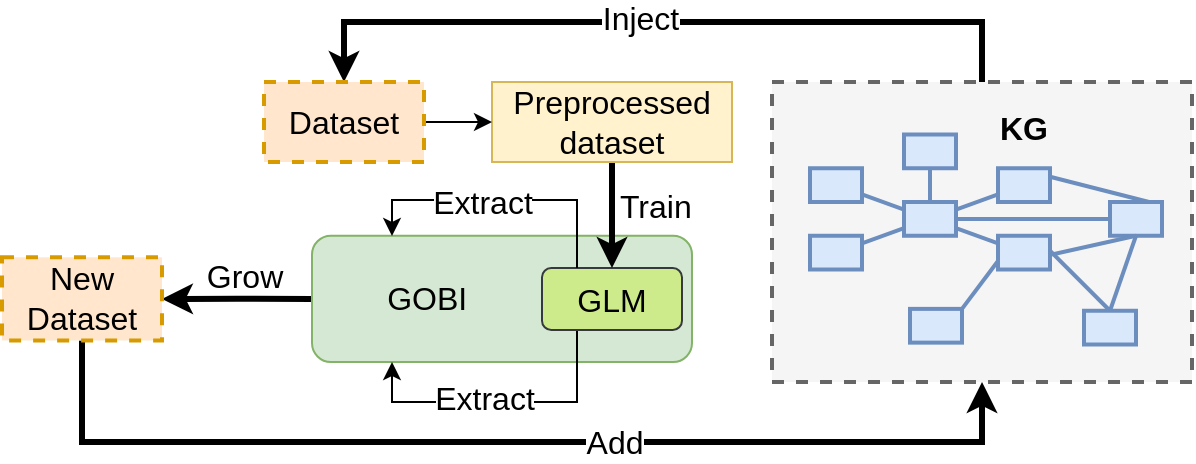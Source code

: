 <mxfile version="21.7.5" type="github">
  <diagram id="C5RBs43oDa-KdzZeNtuy" name="Page-1">
    <mxGraphModel dx="1309" dy="992" grid="1" gridSize="10" guides="1" tooltips="1" connect="1" arrows="1" fold="1" page="1" pageScale="1" pageWidth="827" pageHeight="1169" math="0" shadow="0">
      <root>
        <mxCell id="WIyWlLk6GJQsqaUBKTNV-0" />
        <mxCell id="WIyWlLk6GJQsqaUBKTNV-1" parent="WIyWlLk6GJQsqaUBKTNV-0" />
        <mxCell id="9-DIKQarRm8jcJujgLMe-28" style="edgeStyle=orthogonalEdgeStyle;rounded=0;orthogonalLoop=1;jettySize=auto;html=1;exitX=0;exitY=0.5;exitDx=0;exitDy=0;strokeWidth=3;" edge="1" parent="WIyWlLk6GJQsqaUBKTNV-1" source="VLkjjHOsaNSiTmbBTy0C-4" target="9-DIKQarRm8jcJujgLMe-27">
          <mxGeometry relative="1" as="geometry" />
        </mxCell>
        <mxCell id="9-DIKQarRm8jcJujgLMe-30" value="&lt;font style=&quot;font-size: 16px;&quot;&gt;Grow&lt;/font&gt;" style="edgeLabel;html=1;align=center;verticalAlign=bottom;resizable=0;points=[];labelPosition=center;verticalLabelPosition=top;labelBackgroundColor=none;" vertex="1" connectable="0" parent="9-DIKQarRm8jcJujgLMe-28">
          <mxGeometry relative="1" as="geometry">
            <mxPoint x="3" as="offset" />
          </mxGeometry>
        </mxCell>
        <mxCell id="VLkjjHOsaNSiTmbBTy0C-4" value="&lt;font style=&quot;font-size: 16px;&quot;&gt;&lt;span style=&quot;white-space: pre;&quot;&gt;&#x9;&lt;/span&gt;GOBI&lt;/font&gt;" style="rounded=1;whiteSpace=wrap;html=1;fontSize=12;glass=0;strokeWidth=1;shadow=0;align=left;fillColor=#d5e8d4;strokeColor=#82b366;" parent="WIyWlLk6GJQsqaUBKTNV-1" vertex="1">
          <mxGeometry x="290" y="276.88" width="190" height="63.12" as="geometry" />
        </mxCell>
        <mxCell id="9-DIKQarRm8jcJujgLMe-25" style="edgeStyle=orthogonalEdgeStyle;rounded=0;orthogonalLoop=1;jettySize=auto;html=1;exitX=0.25;exitY=1;exitDx=0;exitDy=0;endArrow=classic;endFill=1;strokeWidth=1;startArrow=none;startFill=0;" edge="1" parent="WIyWlLk6GJQsqaUBKTNV-1" source="WIyWlLk6GJQsqaUBKTNV-3">
          <mxGeometry relative="1" as="geometry">
            <mxPoint x="330" y="340" as="targetPoint" />
            <Array as="points">
              <mxPoint x="423" y="360" />
              <mxPoint x="330" y="360" />
              <mxPoint x="330" y="340" />
            </Array>
          </mxGeometry>
        </mxCell>
        <mxCell id="9-DIKQarRm8jcJujgLMe-26" value="&lt;font style=&quot;font-size: 16px;&quot;&gt;Extract&lt;/font&gt;" style="edgeLabel;html=1;align=center;verticalAlign=middle;resizable=0;points=[];" vertex="1" connectable="0" parent="9-DIKQarRm8jcJujgLMe-25">
          <mxGeometry x="0.213" y="-2" relative="1" as="geometry">
            <mxPoint x="7" as="offset" />
          </mxGeometry>
        </mxCell>
        <mxCell id="WIyWlLk6GJQsqaUBKTNV-3" value="&lt;font style=&quot;font-size: 16px;&quot;&gt;GLM&lt;/font&gt;" style="rounded=1;whiteSpace=wrap;html=1;fontSize=12;glass=0;strokeWidth=1;shadow=0;fillColor=#cdeb8b;strokeColor=#36393d;" parent="WIyWlLk6GJQsqaUBKTNV-1" vertex="1">
          <mxGeometry x="405" y="293" width="70" height="31" as="geometry" />
        </mxCell>
        <mxCell id="VLkjjHOsaNSiTmbBTy0C-1" value="" style="edgeStyle=orthogonalEdgeStyle;rounded=0;orthogonalLoop=1;jettySize=auto;html=1;endArrow=classic;endFill=1;startArrow=none;startFill=0;strokeWidth=3;" parent="WIyWlLk6GJQsqaUBKTNV-1" source="VLkjjHOsaNSiTmbBTy0C-0" target="WIyWlLk6GJQsqaUBKTNV-3" edge="1">
          <mxGeometry relative="1" as="geometry" />
        </mxCell>
        <mxCell id="9-DIKQarRm8jcJujgLMe-4" value="&lt;font style=&quot;font-size: 16px;&quot;&gt;Train&lt;/font&gt;" style="edgeLabel;html=1;align=left;verticalAlign=middle;resizable=0;points=[];labelPosition=right;verticalLabelPosition=middle;labelBackgroundColor=none;" vertex="1" connectable="0" parent="VLkjjHOsaNSiTmbBTy0C-1">
          <mxGeometry x="0.388" relative="1" as="geometry">
            <mxPoint x="2" y="-15" as="offset" />
          </mxGeometry>
        </mxCell>
        <mxCell id="VLkjjHOsaNSiTmbBTy0C-0" value="&lt;font style=&quot;font-size: 16px;&quot;&gt;Preprocessed&lt;br&gt;dataset&lt;/font&gt;" style="rounded=0;whiteSpace=wrap;html=1;gradientDirection=west;fillColor=#fff2cc;strokeColor=#d6b656;" parent="WIyWlLk6GJQsqaUBKTNV-1" vertex="1">
          <mxGeometry x="380" y="200" width="120" height="40" as="geometry" />
        </mxCell>
        <mxCell id="9-DIKQarRm8jcJujgLMe-19" style="edgeStyle=orthogonalEdgeStyle;rounded=0;orthogonalLoop=1;jettySize=auto;html=1;entryX=0.25;entryY=0;entryDx=0;entryDy=0;endArrow=none;endFill=0;strokeWidth=1;startArrow=classic;startFill=1;" edge="1" parent="WIyWlLk6GJQsqaUBKTNV-1" target="WIyWlLk6GJQsqaUBKTNV-3">
          <mxGeometry relative="1" as="geometry">
            <mxPoint x="330" y="277" as="sourcePoint" />
            <Array as="points">
              <mxPoint x="330" y="259" />
              <mxPoint x="423" y="259" />
            </Array>
          </mxGeometry>
        </mxCell>
        <mxCell id="9-DIKQarRm8jcJujgLMe-20" value="Extract" style="edgeLabel;html=1;align=center;verticalAlign=middle;resizable=0;points=[];fontSize=16;" vertex="1" connectable="0" parent="9-DIKQarRm8jcJujgLMe-19">
          <mxGeometry x="0.076" y="1" relative="1" as="geometry">
            <mxPoint x="-15" y="2" as="offset" />
          </mxGeometry>
        </mxCell>
        <mxCell id="9-DIKQarRm8jcJujgLMe-2" style="edgeStyle=orthogonalEdgeStyle;rounded=0;orthogonalLoop=1;jettySize=auto;html=1;entryX=0.5;entryY=0;entryDx=0;entryDy=0;endArrow=none;endFill=0;startArrow=classic;startFill=1;strokeWidth=3;" edge="1" parent="WIyWlLk6GJQsqaUBKTNV-1" source="9-DIKQarRm8jcJujgLMe-0" target="VLkjjHOsaNSiTmbBTy0C-42">
          <mxGeometry relative="1" as="geometry">
            <mxPoint x="290" y="170" as="sourcePoint" />
            <Array as="points">
              <mxPoint x="306" y="170" />
              <mxPoint x="625" y="170" />
            </Array>
          </mxGeometry>
        </mxCell>
        <mxCell id="9-DIKQarRm8jcJujgLMe-11" value="Inject" style="edgeLabel;html=1;align=center;verticalAlign=middle;resizable=0;points=[];fontSize=16;" vertex="1" connectable="0" parent="9-DIKQarRm8jcJujgLMe-2">
          <mxGeometry x="-0.063" y="2" relative="1" as="geometry">
            <mxPoint as="offset" />
          </mxGeometry>
        </mxCell>
        <mxCell id="9-DIKQarRm8jcJujgLMe-10" style="edgeStyle=orthogonalEdgeStyle;rounded=0;orthogonalLoop=1;jettySize=auto;html=1;exitX=1;exitY=0.5;exitDx=0;exitDy=0;entryX=0;entryY=0.5;entryDx=0;entryDy=0;strokeWidth=1;" edge="1" parent="WIyWlLk6GJQsqaUBKTNV-1" source="9-DIKQarRm8jcJujgLMe-0" target="VLkjjHOsaNSiTmbBTy0C-0">
          <mxGeometry relative="1" as="geometry" />
        </mxCell>
        <mxCell id="9-DIKQarRm8jcJujgLMe-0" value="&lt;font style=&quot;font-size: 16px;&quot;&gt;Dataset&lt;/font&gt;" style="rounded=0;whiteSpace=wrap;html=1;dashed=1;fillColor=#ffe6cc;strokeColor=#d79b00;strokeWidth=2;" vertex="1" parent="WIyWlLk6GJQsqaUBKTNV-1">
          <mxGeometry x="266" y="200" width="80" height="40" as="geometry" />
        </mxCell>
        <mxCell id="VLkjjHOsaNSiTmbBTy0C-42" value="" style="rounded=0;whiteSpace=wrap;html=1;fontFamily=Helvetica;fontSize=11;fontColor=#333333;container=1;dashed=1;fillColor=#f5f5f5;strokeColor=#666666;strokeWidth=2;" parent="WIyWlLk6GJQsqaUBKTNV-1" vertex="1">
          <mxGeometry x="520" y="200" width="210" height="150" as="geometry" />
        </mxCell>
        <mxCell id="VLkjjHOsaNSiTmbBTy0C-7" value="" style="strokeWidth=2;dashed=0;align=center;fontSize=8;shape=rect;fillColor=#dae8fc;strokeColor=#6c8ebf;" parent="WIyWlLk6GJQsqaUBKTNV-1" vertex="1">
          <mxGeometry x="586" y="226.25" width="26" height="16.875" as="geometry" />
        </mxCell>
        <mxCell id="VLkjjHOsaNSiTmbBTy0C-8" value="" style="strokeWidth=2;dashed=0;align=center;fontSize=8;shape=rect;fillColor=#dae8fc;strokeColor=#6c8ebf;" parent="WIyWlLk6GJQsqaUBKTNV-1" vertex="1">
          <mxGeometry x="539" y="243.125" width="26" height="16.875" as="geometry" />
        </mxCell>
        <mxCell id="VLkjjHOsaNSiTmbBTy0C-9" value="" style="strokeWidth=2;dashed=0;align=center;fontSize=8;shape=rect;fillColor=#dae8fc;strokeColor=#6c8ebf;" parent="WIyWlLk6GJQsqaUBKTNV-1" vertex="1">
          <mxGeometry x="633" y="243.125" width="26" height="16.875" as="geometry" />
        </mxCell>
        <mxCell id="VLkjjHOsaNSiTmbBTy0C-10" value="" style="strokeWidth=2;dashed=0;align=center;fontSize=8;shape=rect;fillColor=#dae8fc;strokeColor=#6c8ebf;" parent="WIyWlLk6GJQsqaUBKTNV-1" vertex="1">
          <mxGeometry x="539" y="276.875" width="26" height="16.875" as="geometry" />
        </mxCell>
        <mxCell id="VLkjjHOsaNSiTmbBTy0C-11" value="" style="strokeWidth=2;dashed=0;align=center;fontSize=8;shape=rect;fillColor=#dae8fc;strokeColor=#6c8ebf;" parent="WIyWlLk6GJQsqaUBKTNV-1" vertex="1">
          <mxGeometry x="633" y="276.875" width="26" height="16.875" as="geometry" />
        </mxCell>
        <mxCell id="VLkjjHOsaNSiTmbBTy0C-12" value="" style="strokeWidth=2;dashed=0;align=center;fontSize=8;shape=rect;fillColor=#dae8fc;strokeColor=#6c8ebf;" parent="WIyWlLk6GJQsqaUBKTNV-1" vertex="1">
          <mxGeometry x="689" y="260" width="26" height="16.875" as="geometry" />
        </mxCell>
        <mxCell id="VLkjjHOsaNSiTmbBTy0C-30" style="edgeStyle=none;rounded=0;orthogonalLoop=1;jettySize=auto;html=1;exitX=1;exitY=0.25;exitDx=0;exitDy=0;entryX=0.75;entryY=0;entryDx=0;entryDy=0;endArrow=none;endFill=0;strokeWidth=2;fillColor=#dae8fc;strokeColor=#6c8ebf;" parent="WIyWlLk6GJQsqaUBKTNV-1" source="VLkjjHOsaNSiTmbBTy0C-9" target="VLkjjHOsaNSiTmbBTy0C-12" edge="1">
          <mxGeometry relative="1" as="geometry" />
        </mxCell>
        <mxCell id="VLkjjHOsaNSiTmbBTy0C-13" value="" style="strokeWidth=2;dashed=0;align=center;fontSize=8;shape=rect;fillColor=#dae8fc;strokeColor=#6c8ebf;" parent="WIyWlLk6GJQsqaUBKTNV-1" vertex="1">
          <mxGeometry x="586" y="260" width="26" height="16.875" as="geometry" />
        </mxCell>
        <mxCell id="VLkjjHOsaNSiTmbBTy0C-14" value="" style="edgeStyle=none;endArrow=none;dashed=0;html=1;strokeWidth=2;rounded=0;fillColor=#dae8fc;strokeColor=#6c8ebf;" parent="WIyWlLk6GJQsqaUBKTNV-1" source="VLkjjHOsaNSiTmbBTy0C-13" target="VLkjjHOsaNSiTmbBTy0C-7" edge="1">
          <mxGeometry relative="1" as="geometry" />
        </mxCell>
        <mxCell id="VLkjjHOsaNSiTmbBTy0C-15" value="" style="edgeStyle=none;endArrow=none;dashed=0;html=1;strokeWidth=2;rounded=0;fillColor=#dae8fc;strokeColor=#6c8ebf;" parent="WIyWlLk6GJQsqaUBKTNV-1" source="VLkjjHOsaNSiTmbBTy0C-13" target="VLkjjHOsaNSiTmbBTy0C-8" edge="1">
          <mxGeometry relative="1" as="geometry" />
        </mxCell>
        <mxCell id="VLkjjHOsaNSiTmbBTy0C-16" value="" style="edgeStyle=none;endArrow=none;dashed=0;html=1;strokeWidth=2;rounded=0;fillColor=#dae8fc;strokeColor=#6c8ebf;" parent="WIyWlLk6GJQsqaUBKTNV-1" source="VLkjjHOsaNSiTmbBTy0C-13" target="VLkjjHOsaNSiTmbBTy0C-9" edge="1">
          <mxGeometry relative="1" as="geometry" />
        </mxCell>
        <mxCell id="VLkjjHOsaNSiTmbBTy0C-17" value="" style="edgeStyle=none;endArrow=none;dashed=0;html=1;strokeWidth=2;rounded=0;fillColor=#dae8fc;strokeColor=#6c8ebf;" parent="WIyWlLk6GJQsqaUBKTNV-1" source="VLkjjHOsaNSiTmbBTy0C-13" target="VLkjjHOsaNSiTmbBTy0C-10" edge="1">
          <mxGeometry relative="1" as="geometry" />
        </mxCell>
        <mxCell id="VLkjjHOsaNSiTmbBTy0C-18" value="" style="edgeStyle=none;endArrow=none;dashed=0;html=1;strokeWidth=2;rounded=0;fillColor=#dae8fc;strokeColor=#6c8ebf;" parent="WIyWlLk6GJQsqaUBKTNV-1" source="VLkjjHOsaNSiTmbBTy0C-13" target="VLkjjHOsaNSiTmbBTy0C-11" edge="1">
          <mxGeometry relative="1" as="geometry" />
        </mxCell>
        <mxCell id="VLkjjHOsaNSiTmbBTy0C-19" value="" style="edgeStyle=none;endArrow=none;dashed=0;html=1;strokeWidth=2;rounded=0;fillColor=#dae8fc;strokeColor=#6c8ebf;" parent="WIyWlLk6GJQsqaUBKTNV-1" source="VLkjjHOsaNSiTmbBTy0C-13" target="VLkjjHOsaNSiTmbBTy0C-12" edge="1">
          <mxGeometry relative="1" as="geometry" />
        </mxCell>
        <mxCell id="VLkjjHOsaNSiTmbBTy0C-23" value="" style="edgeStyle=none;endArrow=none;dashed=0;html=1;strokeWidth=2;rounded=0;entryX=0.5;entryY=1;entryDx=0;entryDy=0;fillColor=#dae8fc;strokeColor=#6c8ebf;" parent="WIyWlLk6GJQsqaUBKTNV-1" target="VLkjjHOsaNSiTmbBTy0C-12" edge="1">
          <mxGeometry relative="1" as="geometry">
            <mxPoint x="660" y="286.25" as="sourcePoint" />
            <mxPoint x="737" y="286.25" as="targetPoint" />
          </mxGeometry>
        </mxCell>
        <mxCell id="VLkjjHOsaNSiTmbBTy0C-31" value="" style="strokeWidth=2;dashed=0;align=center;fontSize=8;shape=rect;fillColor=#dae8fc;strokeColor=#6c8ebf;" parent="WIyWlLk6GJQsqaUBKTNV-1" vertex="1">
          <mxGeometry x="589" y="313.438" width="26" height="16.875" as="geometry" />
        </mxCell>
        <mxCell id="VLkjjHOsaNSiTmbBTy0C-39" style="edgeStyle=none;shape=connector;rounded=0;orthogonalLoop=1;jettySize=auto;html=1;exitX=0;exitY=0.75;exitDx=0;exitDy=0;entryX=1;entryY=0;entryDx=0;entryDy=0;labelBackgroundColor=default;strokeColor=#6c8ebf;strokeWidth=2;fontFamily=Helvetica;fontSize=11;fontColor=default;endArrow=none;endFill=0;fillColor=#dae8fc;" parent="WIyWlLk6GJQsqaUBKTNV-1" source="VLkjjHOsaNSiTmbBTy0C-11" target="VLkjjHOsaNSiTmbBTy0C-31" edge="1">
          <mxGeometry relative="1" as="geometry" />
        </mxCell>
        <mxCell id="VLkjjHOsaNSiTmbBTy0C-37" style="edgeStyle=none;shape=connector;rounded=0;orthogonalLoop=1;jettySize=auto;html=1;exitX=0.5;exitY=0;exitDx=0;exitDy=0;labelBackgroundColor=default;strokeColor=#6c8ebf;strokeWidth=2;fontFamily=Helvetica;fontSize=11;fontColor=default;endArrow=none;endFill=0;fillColor=#dae8fc;" parent="WIyWlLk6GJQsqaUBKTNV-1" source="VLkjjHOsaNSiTmbBTy0C-33" edge="1">
          <mxGeometry relative="1" as="geometry">
            <mxPoint x="659" y="284.375" as="targetPoint" />
          </mxGeometry>
        </mxCell>
        <mxCell id="VLkjjHOsaNSiTmbBTy0C-33" value="" style="strokeWidth=2;dashed=0;align=center;fontSize=8;shape=rect;fillColor=#dae8fc;strokeColor=#6c8ebf;" parent="WIyWlLk6GJQsqaUBKTNV-1" vertex="1">
          <mxGeometry x="676" y="314.375" width="26" height="16.875" as="geometry" />
        </mxCell>
        <mxCell id="VLkjjHOsaNSiTmbBTy0C-40" value="&lt;b&gt;&lt;font style=&quot;font-size: 16px;&quot;&gt;KG&lt;/font&gt;&lt;/b&gt;" style="text;html=1;strokeColor=none;fillColor=none;align=center;verticalAlign=middle;whiteSpace=wrap;rounded=0;fontSize=11;fontFamily=Helvetica;fontColor=default;" parent="WIyWlLk6GJQsqaUBKTNV-1" vertex="1">
          <mxGeometry x="616" y="209.375" width="60" height="28.125" as="geometry" />
        </mxCell>
        <mxCell id="VLkjjHOsaNSiTmbBTy0C-36" style="edgeStyle=none;shape=connector;rounded=0;orthogonalLoop=1;jettySize=auto;html=1;exitX=0.5;exitY=1;exitDx=0;exitDy=0;entryX=0.5;entryY=0;entryDx=0;entryDy=0;labelBackgroundColor=default;strokeColor=#6c8ebf;strokeWidth=2;fontFamily=Helvetica;fontSize=11;fontColor=default;endArrow=none;endFill=0;fillColor=#dae8fc;" parent="WIyWlLk6GJQsqaUBKTNV-1" source="VLkjjHOsaNSiTmbBTy0C-12" target="VLkjjHOsaNSiTmbBTy0C-33" edge="1">
          <mxGeometry relative="1" as="geometry" />
        </mxCell>
        <mxCell id="9-DIKQarRm8jcJujgLMe-32" style="edgeStyle=orthogonalEdgeStyle;rounded=0;orthogonalLoop=1;jettySize=auto;html=1;exitX=0.5;exitY=1;exitDx=0;exitDy=0;entryX=0.5;entryY=1;entryDx=0;entryDy=0;strokeWidth=3;" edge="1" parent="WIyWlLk6GJQsqaUBKTNV-1" source="9-DIKQarRm8jcJujgLMe-27" target="VLkjjHOsaNSiTmbBTy0C-42">
          <mxGeometry relative="1" as="geometry">
            <mxPoint x="632.5" y="430.78" as="targetPoint" />
            <mxPoint x="177.5" y="400" as="sourcePoint" />
            <Array as="points">
              <mxPoint x="175" y="380" />
              <mxPoint x="625" y="380" />
            </Array>
          </mxGeometry>
        </mxCell>
        <mxCell id="9-DIKQarRm8jcJujgLMe-33" value="&lt;font style=&quot;font-size: 16px;&quot;&gt;Add&lt;/font&gt;" style="edgeLabel;html=1;align=center;verticalAlign=middle;resizable=0;points=[];" vertex="1" connectable="0" parent="9-DIKQarRm8jcJujgLMe-32">
          <mxGeometry x="0.194" relative="1" as="geometry">
            <mxPoint as="offset" />
          </mxGeometry>
        </mxCell>
        <mxCell id="9-DIKQarRm8jcJujgLMe-27" value="&lt;font style=&quot;font-size: 16px;&quot;&gt;New Dataset&lt;/font&gt;" style="rounded=0;whiteSpace=wrap;html=1;dashed=1;fillColor=#ffe6cc;strokeColor=#d79b00;strokeWidth=2;" vertex="1" parent="WIyWlLk6GJQsqaUBKTNV-1">
          <mxGeometry x="135" y="287.66" width="80" height="41.56" as="geometry" />
        </mxCell>
      </root>
    </mxGraphModel>
  </diagram>
</mxfile>

